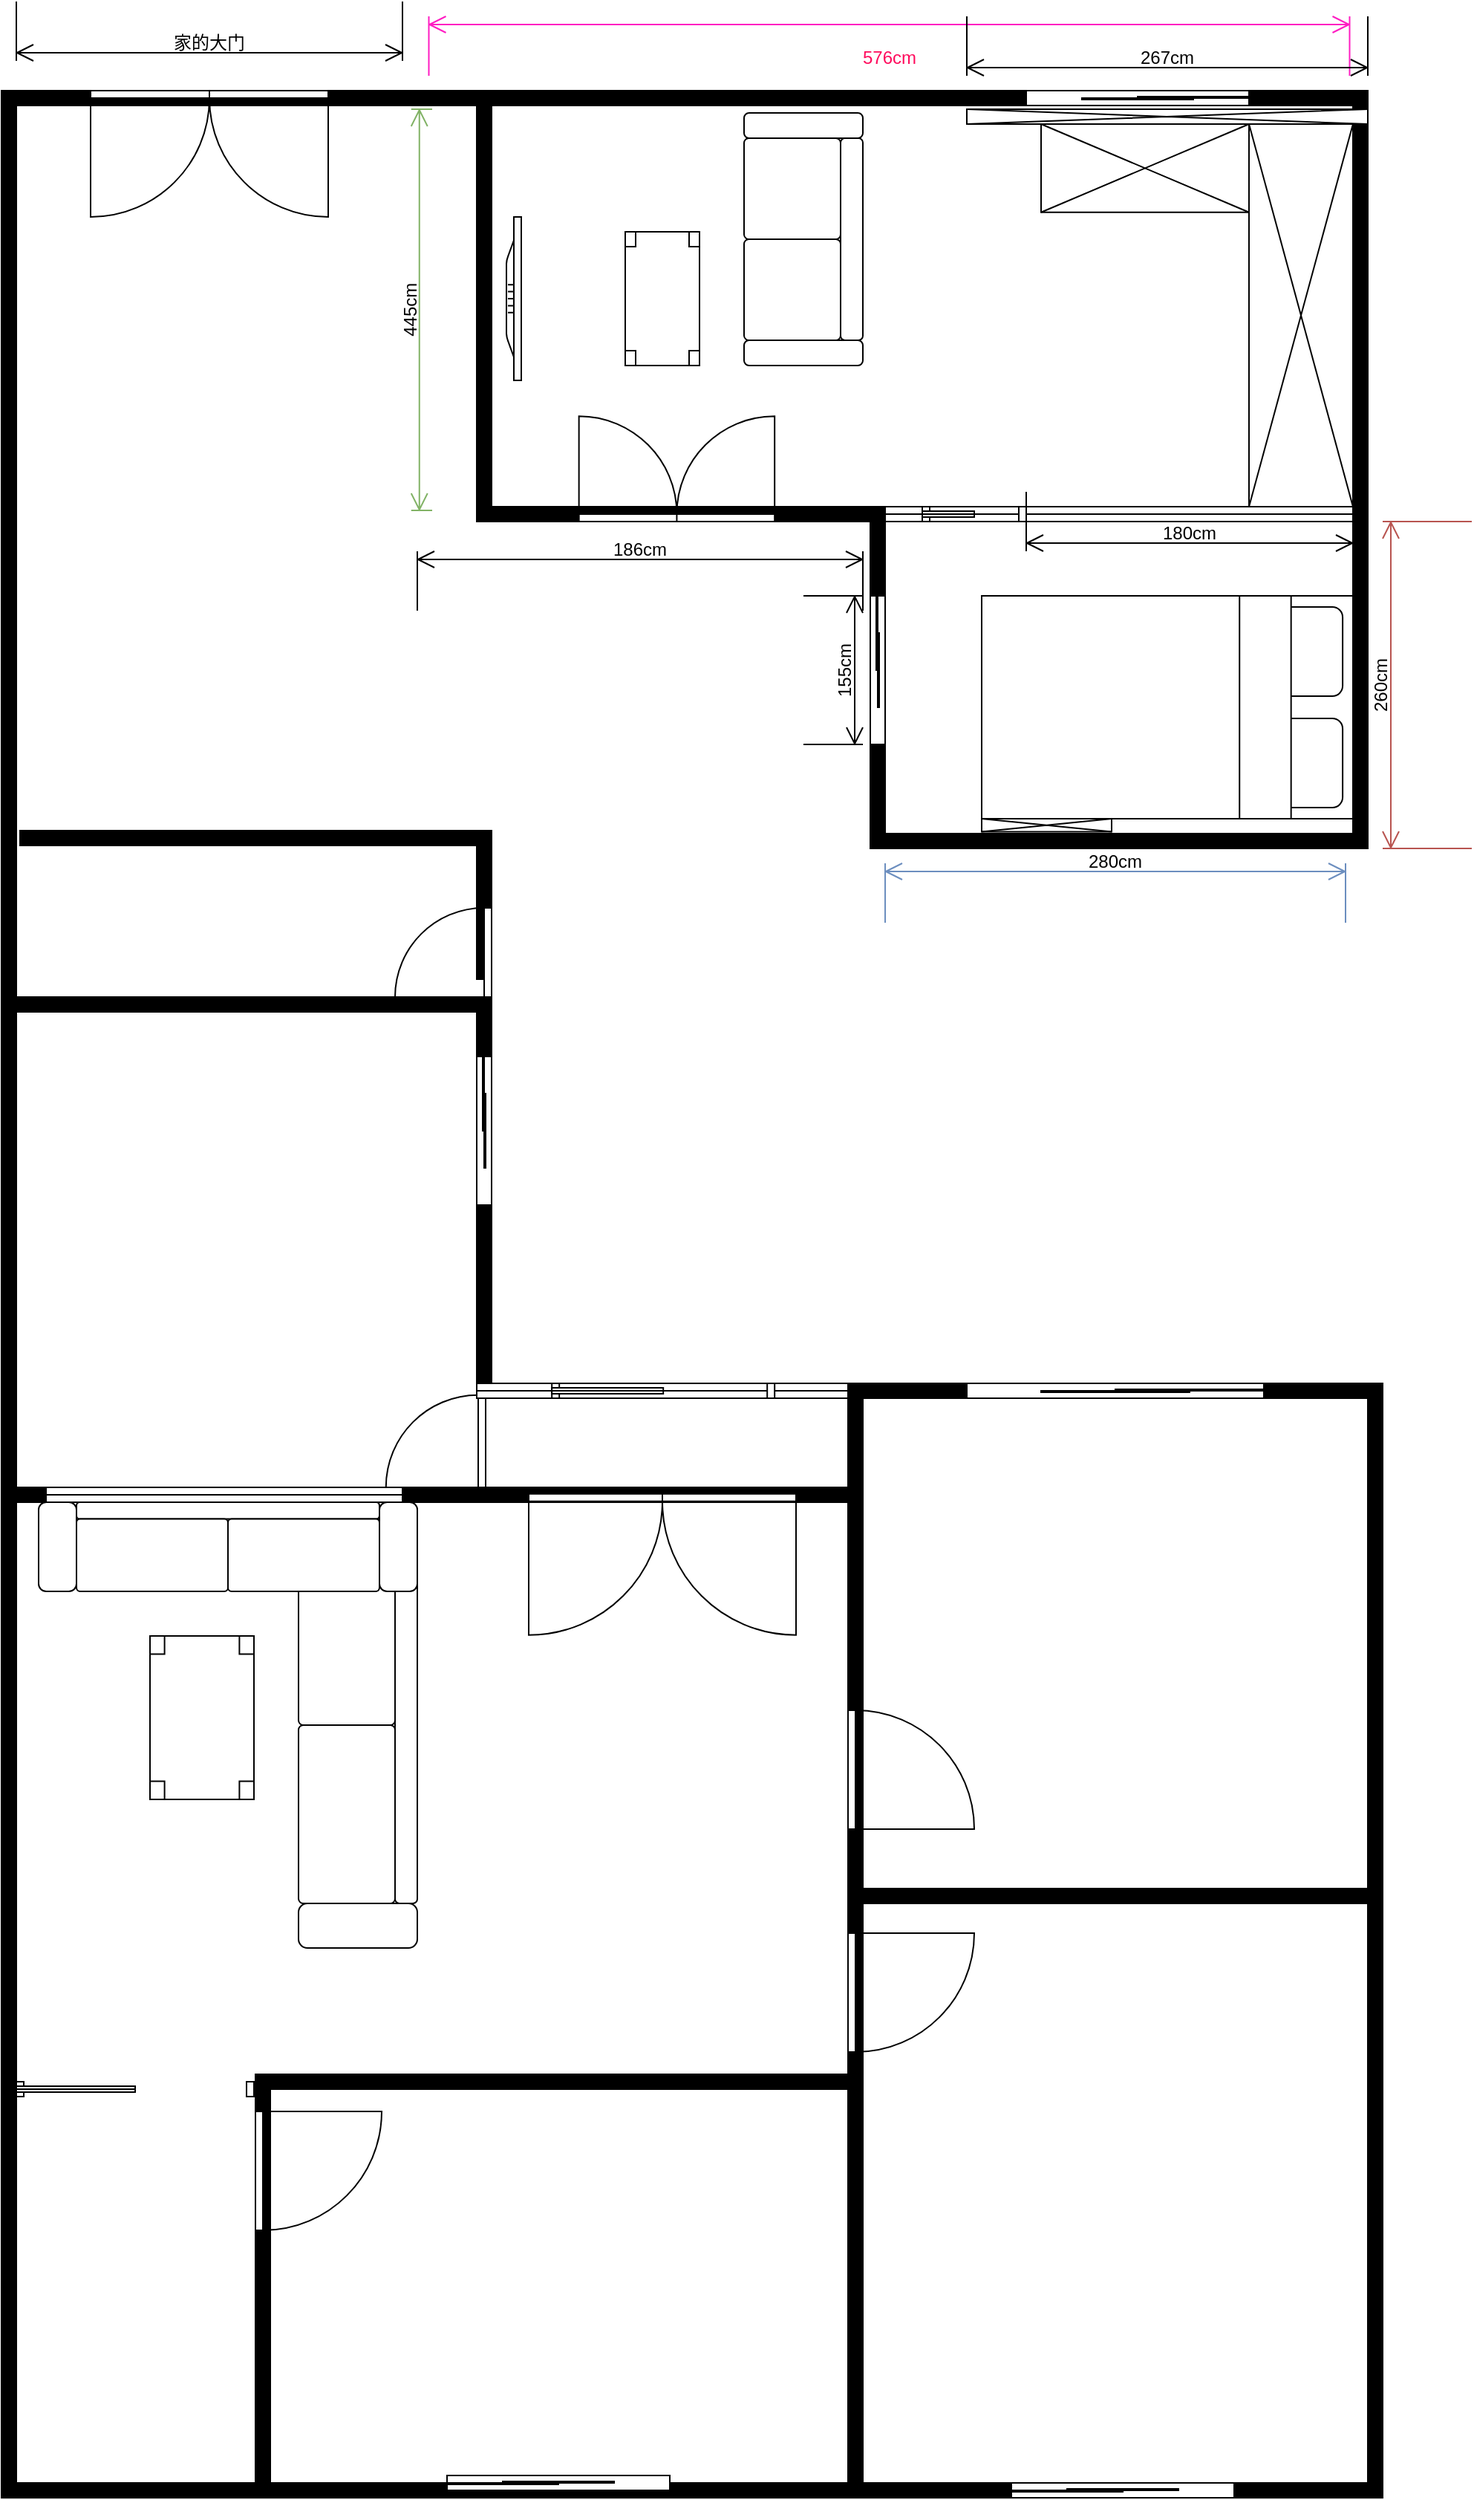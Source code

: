 <mxfile version="26.0.11">
  <diagram name="第 1 页" id="sxD4nlqV_mKAmoMYz5X_">
    <mxGraphModel dx="2074" dy="1144" grid="1" gridSize="10" guides="1" tooltips="1" connect="1" arrows="1" fold="1" page="1" pageScale="1" pageWidth="1200" pageHeight="1920" math="0" shadow="0">
      <root>
        <mxCell id="0" />
        <mxCell id="1" parent="0" />
        <mxCell id="M1oXnh_6FqIk_pS5uYmb-6" value="" style="verticalLabelPosition=bottom;html=1;verticalAlign=top;align=center;shape=mxgraph.floorplan.bed_double;direction=south;" vertex="1" parent="1">
          <mxGeometry x="900" y="630" width="250" height="150" as="geometry" />
        </mxCell>
        <mxCell id="bj25d894FFZXHpdckU7G-4" value="" style="verticalLabelPosition=bottom;html=1;verticalAlign=top;align=center;shape=mxgraph.floorplan.wallCorner;fillColor=strokeColor;" parent="1" vertex="1">
          <mxGeometry x="240" y="290" width="260" height="520" as="geometry" />
        </mxCell>
        <mxCell id="bj25d894FFZXHpdckU7G-5" value="" style="verticalLabelPosition=bottom;html=1;verticalAlign=top;align=center;shape=mxgraph.floorplan.wallCorner;fillColor=strokeColor;direction=north" parent="1" vertex="1">
          <mxGeometry x="560" y="300" width="270" height="280" as="geometry" />
        </mxCell>
        <mxCell id="bj25d894FFZXHpdckU7G-8" value="" style="verticalLabelPosition=bottom;html=1;verticalAlign=top;align=center;shape=mxgraph.floorplan.wallCorner;fillColor=strokeColor;direction=south;" parent="1" vertex="1">
          <mxGeometry x="490" y="290" width="670" height="100" as="geometry" />
        </mxCell>
        <mxCell id="bj25d894FFZXHpdckU7G-9" value="" style="verticalLabelPosition=bottom;html=1;verticalAlign=top;align=center;shape=mxgraph.floorplan.wallCorner;fillColor=strokeColor;direction=west" parent="1" vertex="1">
          <mxGeometry x="830" y="375" width="330" height="425" as="geometry" />
        </mxCell>
        <mxCell id="bj25d894FFZXHpdckU7G-10" value="" style="verticalLabelPosition=bottom;html=1;verticalAlign=top;align=center;shape=mxgraph.floorplan.wall;fillColor=strokeColor;direction=south;" parent="1" vertex="1">
          <mxGeometry x="790" y="570" width="80" height="230" as="geometry" />
        </mxCell>
        <mxCell id="bj25d894FFZXHpdckU7G-11" value="" style="verticalLabelPosition=bottom;html=1;verticalAlign=top;align=center;shape=mxgraph.floorplan.wallCorner;fillColor=strokeColor;direction=south;" parent="1" vertex="1">
          <mxGeometry x="252.5" y="788" width="317.5" height="100" as="geometry" />
        </mxCell>
        <mxCell id="bj25d894FFZXHpdckU7G-14" value="" style="verticalLabelPosition=bottom;html=1;verticalAlign=top;align=center;shape=mxgraph.floorplan.doorDouble;aspect=fixed;" parent="1" vertex="1">
          <mxGeometry x="300" y="290" width="160" height="85" as="geometry" />
        </mxCell>
        <mxCell id="bj25d894FFZXHpdckU7G-15" value="" style="verticalLabelPosition=bottom;html=1;verticalAlign=top;align=center;shape=mxgraph.floorplan.doorDouble;aspect=fixed;direction=west;" parent="1" vertex="1">
          <mxGeometry x="628.83" y="510" width="131.76" height="70" as="geometry" />
        </mxCell>
        <mxCell id="bj25d894FFZXHpdckU7G-19" value="" style="verticalLabelPosition=bottom;html=1;verticalAlign=top;align=center;shape=mxgraph.floorplan.windowGlider;dx=0.25;direction=south;" parent="1" vertex="1">
          <mxGeometry x="825" y="630" width="10" height="100" as="geometry" />
        </mxCell>
        <mxCell id="bj25d894FFZXHpdckU7G-20" value="" style="verticalLabelPosition=bottom;html=1;verticalAlign=top;align=center;shape=mxgraph.floorplan.windowGlider;dx=0.25;direction=west;" parent="1" vertex="1">
          <mxGeometry x="930" y="290" width="150" height="10" as="geometry" />
        </mxCell>
        <mxCell id="bj25d894FFZXHpdckU7G-21" value="" style="verticalLabelPosition=bottom;html=1;verticalAlign=top;align=center;shape=mxgraph.floorplan.wallCorner;fillColor=strokeColor;direction=north" parent="1" vertex="1">
          <mxGeometry x="240" y="810" width="290" height="430" as="geometry" />
        </mxCell>
        <mxCell id="bj25d894FFZXHpdckU7G-22" value="" style="verticalLabelPosition=bottom;html=1;verticalAlign=top;align=center;shape=mxgraph.floorplan.wall;fillColor=strokeColor;direction=south;" parent="1" vertex="1">
          <mxGeometry x="560" y="900" width="10" height="270" as="geometry" />
        </mxCell>
        <mxCell id="bj25d894FFZXHpdckU7G-24" value="" style="verticalLabelPosition=bottom;html=1;verticalAlign=top;align=center;shape=mxgraph.floorplan.doorRight;aspect=fixed;direction=south;" parent="1" vertex="1">
          <mxGeometry x="506.25" y="840" width="63.75" height="60" as="geometry" />
        </mxCell>
        <mxCell id="bj25d894FFZXHpdckU7G-25" value="" style="verticalLabelPosition=bottom;html=1;verticalAlign=top;align=center;shape=mxgraph.floorplan.wall;fillColor=strokeColor;direction=west;" parent="1" vertex="1">
          <mxGeometry x="240" y="900" width="330" height="10" as="geometry" />
        </mxCell>
        <mxCell id="bj25d894FFZXHpdckU7G-26" value="" style="verticalLabelPosition=bottom;html=1;verticalAlign=top;align=center;shape=mxgraph.floorplan.windowGlider;dx=0.25;direction=south;" parent="1" vertex="1">
          <mxGeometry x="560" y="940" width="10" height="100" as="geometry" />
        </mxCell>
        <mxCell id="bj25d894FFZXHpdckU7G-28" value="" style="verticalLabelPosition=bottom;html=1;verticalAlign=top;align=center;shape=mxgraph.floorplan.doorRight;aspect=fixed;direction=south;" parent="1" vertex="1">
          <mxGeometry x="500" y="1167.88" width="66" height="62.12" as="geometry" />
        </mxCell>
        <mxCell id="bj25d894FFZXHpdckU7G-30" value="" style="verticalLabelPosition=bottom;html=1;verticalAlign=top;align=center;shape=mxgraph.floorplan.wallU;fillColor=strokeColor;direction=west;" parent="1" vertex="1">
          <mxGeometry x="240" y="1230" width="930" height="680" as="geometry" />
        </mxCell>
        <mxCell id="bj25d894FFZXHpdckU7G-32" value="" style="verticalLabelPosition=bottom;html=1;verticalAlign=top;align=center;shape=mxgraph.floorplan.window;" parent="1" vertex="1">
          <mxGeometry x="560" y="1160" width="250" height="10" as="geometry" />
        </mxCell>
        <mxCell id="bj25d894FFZXHpdckU7G-35" value="" style="verticalLabelPosition=bottom;html=1;verticalAlign=top;align=center;shape=mxgraph.floorplan.window;" parent="1" vertex="1">
          <mxGeometry x="270" y="1230" width="240" height="10" as="geometry" />
        </mxCell>
        <mxCell id="bj25d894FFZXHpdckU7G-36" value="" style="verticalLabelPosition=bottom;html=1;verticalAlign=top;align=center;shape=mxgraph.floorplan.wallCorner;fillColor=strokeColor;direction=south;" parent="1" vertex="1">
          <mxGeometry x="820" y="1160" width="350" height="100" as="geometry" />
        </mxCell>
        <mxCell id="bj25d894FFZXHpdckU7G-37" value="" style="verticalLabelPosition=bottom;html=1;verticalAlign=top;align=center;shape=mxgraph.floorplan.windowGlider;dx=0.25;direction=west;" parent="1" vertex="1">
          <mxGeometry x="890" y="1160" width="200" height="10" as="geometry" />
        </mxCell>
        <mxCell id="bj25d894FFZXHpdckU7G-38" value="" style="verticalLabelPosition=bottom;html=1;verticalAlign=top;align=center;shape=mxgraph.floorplan.wallCorner;fillColor=strokeColor;" parent="1" vertex="1">
          <mxGeometry x="810" y="1160" width="70" height="740" as="geometry" />
        </mxCell>
        <mxCell id="bj25d894FFZXHpdckU7G-40" value="" style="verticalLabelPosition=bottom;html=1;verticalAlign=top;align=center;shape=mxgraph.floorplan.doorRight;aspect=fixed;direction=north;" parent="1" vertex="1">
          <mxGeometry x="810" y="1530" width="85" height="80" as="geometry" />
        </mxCell>
        <mxCell id="bj25d894FFZXHpdckU7G-42" value="" style="verticalLabelPosition=bottom;html=1;verticalAlign=top;align=center;shape=mxgraph.floorplan.doorLeft;aspect=fixed;direction=north;" parent="1" vertex="1">
          <mxGeometry x="810" y="1380" width="85" height="80" as="geometry" />
        </mxCell>
        <mxCell id="bj25d894FFZXHpdckU7G-43" value="" style="verticalLabelPosition=bottom;html=1;verticalAlign=top;align=center;shape=mxgraph.floorplan.wall;fillColor=strokeColor;direction=west;" parent="1" vertex="1">
          <mxGeometry x="820" y="1500" width="350" height="10" as="geometry" />
        </mxCell>
        <mxCell id="bj25d894FFZXHpdckU7G-44" value="" style="verticalLabelPosition=bottom;html=1;verticalAlign=top;align=center;shape=mxgraph.floorplan.wall;fillColor=strokeColor;direction=west;" parent="1" vertex="1">
          <mxGeometry x="420" y="1580" width="390" height="100" as="geometry" />
        </mxCell>
        <mxCell id="bj25d894FFZXHpdckU7G-45" value="" style="verticalLabelPosition=bottom;html=1;verticalAlign=top;align=center;shape=mxgraph.floorplan.wall;fillColor=strokeColor;direction=south;" parent="1" vertex="1">
          <mxGeometry x="411" y="1625" width="10" height="280" as="geometry" />
        </mxCell>
        <mxCell id="bj25d894FFZXHpdckU7G-46" value="" style="verticalLabelPosition=bottom;html=1;verticalAlign=top;align=center;shape=mxgraph.floorplan.wall;fillColor=strokeColor;" parent="1" vertex="1">
          <mxGeometry x="530" y="1230" width="280" height="10" as="geometry" />
        </mxCell>
        <mxCell id="bj25d894FFZXHpdckU7G-47" value="" style="verticalLabelPosition=bottom;html=1;verticalAlign=top;align=center;shape=mxgraph.floorplan.windowGlider;dx=0.25;" parent="1" vertex="1">
          <mxGeometry x="920" y="1900" width="150" height="10" as="geometry" />
        </mxCell>
        <mxCell id="bj25d894FFZXHpdckU7G-48" value="" style="verticalLabelPosition=bottom;html=1;verticalAlign=top;align=center;shape=mxgraph.floorplan.windowGlider;dx=0.25;" parent="1" vertex="1">
          <mxGeometry x="540" y="1890" width="150" height="20" as="geometry" />
        </mxCell>
        <mxCell id="bj25d894FFZXHpdckU7G-49" value="" style="verticalLabelPosition=bottom;html=1;verticalAlign=top;align=center;shape=mxgraph.floorplan.couch;direction=south;" parent="1" vertex="1">
          <mxGeometry x="440" y="1240" width="80" height="300" as="geometry" />
        </mxCell>
        <mxCell id="bj25d894FFZXHpdckU7G-50" value="" style="verticalLabelPosition=bottom;html=1;verticalAlign=top;align=center;shape=mxgraph.floorplan.doorSlidingGlass;dx=0;" parent="1" vertex="1">
          <mxGeometry x="250" y="1630" width="160" height="10" as="geometry" />
        </mxCell>
        <mxCell id="bj25d894FFZXHpdckU7G-51" value="" style="verticalLabelPosition=bottom;html=1;verticalAlign=top;align=center;shape=mxgraph.floorplan.doorSlidingGlass;dx=0;" parent="1" vertex="1">
          <mxGeometry x="610.59" y="1160" width="150" height="10" as="geometry" />
        </mxCell>
        <mxCell id="bj25d894FFZXHpdckU7G-52" value="" style="verticalLabelPosition=bottom;html=1;verticalAlign=top;align=center;shape=mxgraph.floorplan.doorDouble;aspect=fixed;" parent="1" vertex="1">
          <mxGeometry x="595" y="1234.37" width="180" height="95.63" as="geometry" />
        </mxCell>
        <mxCell id="bj25d894FFZXHpdckU7G-53" value="" style="verticalLabelPosition=bottom;html=1;verticalAlign=top;align=center;shape=mxgraph.floorplan.table;direction=south;" parent="1" vertex="1">
          <mxGeometry x="340" y="1330" width="70" height="110" as="geometry" />
        </mxCell>
        <mxCell id="bj25d894FFZXHpdckU7G-54" value="" style="verticalLabelPosition=bottom;html=1;verticalAlign=top;align=center;shape=mxgraph.floorplan.couch;direction=east;" parent="1" vertex="1">
          <mxGeometry x="265" y="1240" width="255" height="60" as="geometry" />
        </mxCell>
        <mxCell id="bj25d894FFZXHpdckU7G-56" value="" style="verticalLabelPosition=bottom;html=1;verticalAlign=top;align=center;shape=mxgraph.floorplan.flat_tv;direction=north;" parent="1" vertex="1">
          <mxGeometry x="580" y="375" width="10" height="110" as="geometry" />
        </mxCell>
        <mxCell id="bj25d894FFZXHpdckU7G-57" value="&lt;font color=&quot;#ff0c5d&quot;&gt;576cm&lt;/font&gt;" style="shape=dimension;whiteSpace=wrap;html=1;align=center;points=[];verticalAlign=bottom;spacingBottom=3;labelBackgroundColor=none;direction=west;strokeColor=#FF1CC2;" parent="1" vertex="1">
          <mxGeometry x="527.75" y="240" width="620" height="40" as="geometry" />
        </mxCell>
        <mxCell id="bj25d894FFZXHpdckU7G-59" value="260cm" style="shape=dimension;direction=south;whiteSpace=wrap;html=1;align=center;points=[];verticalAlign=top;labelBackgroundColor=none;horizontal=0;spacingTop=-15;fillColor=#f8cecc;strokeColor=#b85450;" parent="1" vertex="1">
          <mxGeometry x="1170" y="580" width="60" height="220" as="geometry" />
        </mxCell>
        <mxCell id="bj25d894FFZXHpdckU7G-60" value="280cm" style="shape=dimension;direction=west;whiteSpace=wrap;html=1;align=center;points=[];verticalAlign=top;spacingTop=-15;labelBackgroundColor=none;fillColor=#dae8fc;strokeColor=#6c8ebf;" parent="1" vertex="1">
          <mxGeometry x="835" y="810" width="310" height="40" as="geometry" />
        </mxCell>
        <mxCell id="bj25d894FFZXHpdckU7G-61" value="445cm" style="shape=dimension;direction=south;whiteSpace=wrap;html=1;align=center;points=[];verticalAlign=top;labelBackgroundColor=none;horizontal=0;spacingTop=-15;fillColor=#d5e8d4;strokeColor=#82b366;" parent="1" vertex="1">
          <mxGeometry x="515.88" y="302.5" width="14.12" height="270" as="geometry" />
        </mxCell>
        <mxCell id="bj25d894FFZXHpdckU7G-64" value="" style="verticalLabelPosition=bottom;html=1;verticalAlign=top;align=center;shape=mxgraph.floorplan.doorRight;aspect=fixed;direction=north;" parent="1" vertex="1">
          <mxGeometry x="411" y="1650" width="85" height="80" as="geometry" />
        </mxCell>
        <mxCell id="bj25d894FFZXHpdckU7G-65" value="家的大门" style="shape=dimension;whiteSpace=wrap;html=1;align=center;points=[];verticalAlign=bottom;spacingBottom=3;labelBackgroundColor=none;" parent="1" vertex="1">
          <mxGeometry x="250" y="230" width="260" height="40" as="geometry" />
        </mxCell>
        <mxCell id="M1oXnh_6FqIk_pS5uYmb-2" value="155cm" style="shape=dimension;direction=north;whiteSpace=wrap;html=1;align=center;points=[];verticalAlign=bottom;labelBackgroundColor=none;horizontal=0;spacingBottom=3;" vertex="1" parent="1">
          <mxGeometry x="780" y="630" width="40" height="100" as="geometry" />
        </mxCell>
        <mxCell id="M1oXnh_6FqIk_pS5uYmb-4" value="267cm" style="shape=dimension;whiteSpace=wrap;html=1;align=center;points=[];verticalAlign=bottom;spacingBottom=3;labelBackgroundColor=none;" vertex="1" parent="1">
          <mxGeometry x="890" y="240" width="270" height="40" as="geometry" />
        </mxCell>
        <mxCell id="M1oXnh_6FqIk_pS5uYmb-5" value="186cm" style="shape=dimension;direction=west;whiteSpace=wrap;html=1;align=center;points=[];verticalAlign=top;spacingTop=-15;labelBackgroundColor=none;" vertex="1" parent="1">
          <mxGeometry x="520" y="600" width="300" height="40" as="geometry" />
        </mxCell>
        <mxCell id="M1oXnh_6FqIk_pS5uYmb-13" value="" style="verticalLabelPosition=bottom;html=1;verticalAlign=top;align=center;shape=mxgraph.floorplan.elevator;" vertex="1" parent="1">
          <mxGeometry x="1080" y="312.5" width="70" height="257.5" as="geometry" />
        </mxCell>
        <mxCell id="M1oXnh_6FqIk_pS5uYmb-14" value="" style="verticalLabelPosition=bottom;html=1;verticalAlign=top;align=center;shape=mxgraph.floorplan.window;" vertex="1" parent="1">
          <mxGeometry x="835" y="570" width="315" height="10" as="geometry" />
        </mxCell>
        <mxCell id="M1oXnh_6FqIk_pS5uYmb-15" value="" style="verticalLabelPosition=bottom;html=1;verticalAlign=top;align=center;shape=mxgraph.floorplan.doorSlidingGlass;dx=0;" vertex="1" parent="1">
          <mxGeometry x="860" y="570" width="70" height="10" as="geometry" />
        </mxCell>
        <mxCell id="M1oXnh_6FqIk_pS5uYmb-16" value="" style="verticalLabelPosition=bottom;html=1;verticalAlign=top;align=center;shape=mxgraph.floorplan.elevator;" vertex="1" parent="1">
          <mxGeometry x="940" y="312.5" width="140" height="59.37" as="geometry" />
        </mxCell>
        <mxCell id="M1oXnh_6FqIk_pS5uYmb-17" value="" style="verticalLabelPosition=bottom;html=1;verticalAlign=top;align=center;shape=mxgraph.floorplan.elevator;" vertex="1" parent="1">
          <mxGeometry x="900" y="780" width="87.5" height="8.75" as="geometry" />
        </mxCell>
        <mxCell id="M1oXnh_6FqIk_pS5uYmb-18" value="" style="verticalLabelPosition=bottom;html=1;verticalAlign=top;align=center;shape=mxgraph.floorplan.elevator;" vertex="1" parent="1">
          <mxGeometry x="890" y="302.5" width="270" height="10" as="geometry" />
        </mxCell>
        <mxCell id="M1oXnh_6FqIk_pS5uYmb-20" value="" style="verticalLabelPosition=bottom;html=1;verticalAlign=top;align=center;shape=mxgraph.floorplan.couch;direction=south;" vertex="1" parent="1">
          <mxGeometry x="740" y="305" width="80" height="170" as="geometry" />
        </mxCell>
        <mxCell id="M1oXnh_6FqIk_pS5uYmb-21" value="180cm" style="shape=dimension;whiteSpace=wrap;html=1;align=center;points=[];verticalAlign=bottom;spacingBottom=3;labelBackgroundColor=none;" vertex="1" parent="1">
          <mxGeometry x="930" y="560" width="220" height="40" as="geometry" />
        </mxCell>
        <mxCell id="M1oXnh_6FqIk_pS5uYmb-22" value="" style="verticalLabelPosition=bottom;html=1;verticalAlign=top;align=center;shape=mxgraph.floorplan.table;direction=south;" vertex="1" parent="1">
          <mxGeometry x="660" y="385" width="50" height="90" as="geometry" />
        </mxCell>
      </root>
    </mxGraphModel>
  </diagram>
</mxfile>
